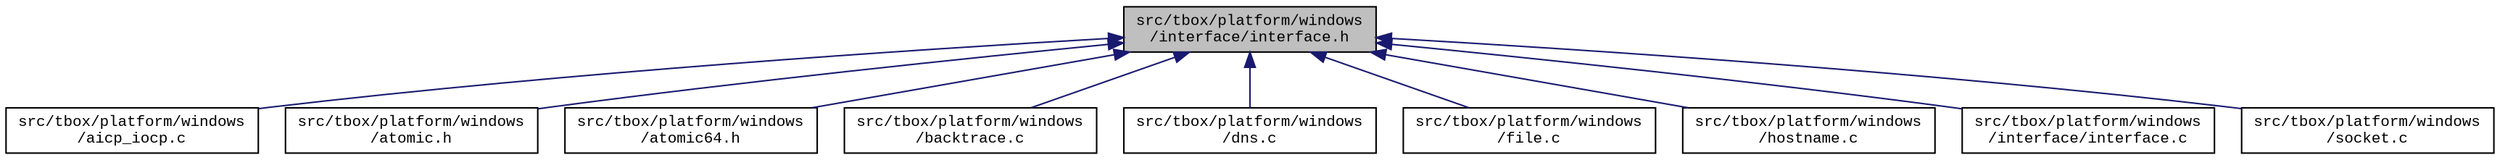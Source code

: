 digraph "src/tbox/platform/windows/interface/interface.h"
{
  edge [fontname="CourierNew",fontsize="10",labelfontname="CourierNew",labelfontsize="10"];
  node [fontname="CourierNew",fontsize="10",shape=record];
  Node1 [label="src/tbox/platform/windows\l/interface/interface.h",height=0.2,width=0.4,color="black", fillcolor="grey75", style="filled" fontcolor="black"];
  Node1 -> Node2 [dir="back",color="midnightblue",fontsize="10",style="solid"];
  Node2 [label="src/tbox/platform/windows\l/aicp_iocp.c",height=0.2,width=0.4,color="black", fillcolor="white", style="filled",URL="$da/d07/aicp__iocp_8c.html"];
  Node1 -> Node3 [dir="back",color="midnightblue",fontsize="10",style="solid"];
  Node3 [label="src/tbox/platform/windows\l/atomic.h",height=0.2,width=0.4,color="black", fillcolor="white", style="filled",URL="$d1/ddb/windows_2atomic_8h_source.html"];
  Node1 -> Node4 [dir="back",color="midnightblue",fontsize="10",style="solid"];
  Node4 [label="src/tbox/platform/windows\l/atomic64.h",height=0.2,width=0.4,color="black", fillcolor="white", style="filled",URL="$d4/d51/windows_2atomic64_8h_source.html"];
  Node1 -> Node5 [dir="back",color="midnightblue",fontsize="10",style="solid"];
  Node5 [label="src/tbox/platform/windows\l/backtrace.c",height=0.2,width=0.4,color="black", fillcolor="white", style="filled",URL="$d1/d2c/windows_2backtrace_8c_source.html"];
  Node1 -> Node6 [dir="back",color="midnightblue",fontsize="10",style="solid"];
  Node6 [label="src/tbox/platform/windows\l/dns.c",height=0.2,width=0.4,color="black", fillcolor="white", style="filled",URL="$d2/d76/platform_2windows_2dns_8c_source.html"];
  Node1 -> Node7 [dir="back",color="midnightblue",fontsize="10",style="solid"];
  Node7 [label="src/tbox/platform/windows\l/file.c",height=0.2,width=0.4,color="black", fillcolor="white", style="filled",URL="$d4/d40/platform_2windows_2file_8c_source.html"];
  Node1 -> Node8 [dir="back",color="midnightblue",fontsize="10",style="solid"];
  Node8 [label="src/tbox/platform/windows\l/hostname.c",height=0.2,width=0.4,color="black", fillcolor="white", style="filled",URL="$da/d58/windows_2hostname_8c_source.html"];
  Node1 -> Node9 [dir="back",color="midnightblue",fontsize="10",style="solid"];
  Node9 [label="src/tbox/platform/windows\l/interface/interface.c",height=0.2,width=0.4,color="black", fillcolor="white", style="filled",URL="$dd/dda/interface_8c.html"];
  Node1 -> Node10 [dir="back",color="midnightblue",fontsize="10",style="solid"];
  Node10 [label="src/tbox/platform/windows\l/socket.c",height=0.2,width=0.4,color="black", fillcolor="white", style="filled",URL="$d5/d8b/windows_2socket_8c_source.html"];
}
